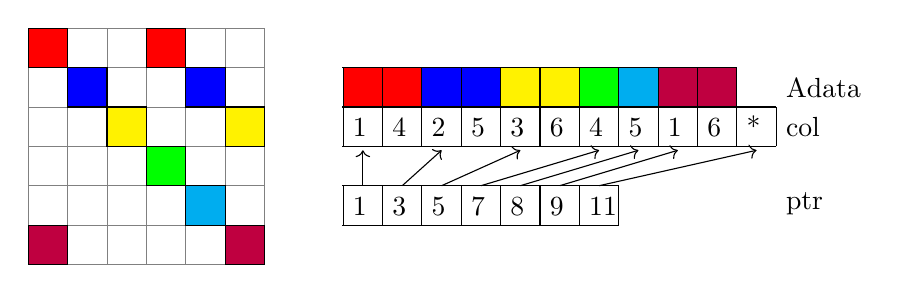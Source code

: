 \begin{tikzpicture}
  \draw[step=0.5,gray,very thin] (-1,0) grid (2.0,3.0);
  \draw[fill=red]    (-1.0,2.5) rectangle (-0.5,3.0);
  \draw[fill=red]    ( 0.5,2.5) rectangle ( 1.0,3.0);
  \draw[fill=blue]   (-0.5,2.0) rectangle ( 0.0,2.5);
  \draw[fill=blue]   ( 1.0,2.0) rectangle ( 1.5,2.5);
  \draw[fill=yellow] ( 0.0,1.5) rectangle ( 0.5,2.0);
  \draw[fill=yellow] ( 1.5,1.5) rectangle ( 2.0,2.0);
  \draw[fill=green]  ( 0.5,1.0) rectangle ( 1.0,1.5);
  \draw[fill=cyan]   ( 1.0,0.5) rectangle ( 1.5,1.0);
  \draw[fill=purple] ( 1.5,0.0) rectangle ( 2.0,0.5);
  \draw[fill=purple] (-1.0,0.0) rectangle (-0.5,0.5);

  \draw[fill=red]    (3.0,2.0) rectangle (4.0,2.5);
  \draw[fill=blue]   (4.0,2.0) rectangle (5.0,2.5);
  \draw[fill=yellow] (5.0,2.0) rectangle (6.0,2.5);
  \draw[fill=green]  (6.0,2.0) rectangle (6.5,2.5);
  \draw[fill=cyan]   (6.5,2.0) rectangle (7.0,2.5);
  \draw[fill=purple] (7.0,2.0) rectangle (8.0,2.5);
  
  \draw[step=0.5,black] (2.99,2.0) grid (8.0,2.5);
  \draw[step=0.5,black] (2.99,1.499) grid (8.5,2.0);
  \draw[step=0.5,black] (2.99,0.499) grid (6.5,1.0);

  \draw (3.0,1.5) node[anchor=south west] {1};
  \draw (3.5,1.5) node[anchor=south west] {4};
  \draw (4.0,1.5) node[anchor=south west] {2};
  \draw (4.5,1.5) node[anchor=south west] {5};
  \draw (5.0,1.5) node[anchor=south west] {3};
  \draw (5.5,1.5) node[anchor=south west] {6};
  \draw (6.0,1.5) node[anchor=south west] {4};
  \draw (6.5,1.5) node[anchor=south west] {5};
  \draw (7.0,1.5) node[anchor=south west] {1};
  \draw (7.5,1.5) node[anchor=south west] {6};
  \draw (8.0,1.5) node[anchor=south west] {*};

  \draw (3.0,0.5) node[anchor=south west] {1};
  \draw (3.5,0.5) node[anchor=south west] {3};
  \draw (4.0,0.5) node[anchor=south west] {5};
  \draw (4.5,0.5) node[anchor=south west] {7};
  \draw (5.0,0.5) node[anchor=south west] {8};
  \draw (5.5,0.5) node[anchor=south west] {9};
  \draw (6.0,0.5) node[anchor=south west] {11};

  \draw [->] (3.25,1.0) -- (3.25,1.45); % 1
  \draw [->] (3.75,1.0) -- (4.25,1.45); % 3
  \draw [->] (4.25,1.0) -- (5.25,1.45); % 5
  \draw [->] (4.75,1.0) -- (6.25,1.45); % 7
  \draw [->] (5.25,1.0) -- (6.75,1.45); % 8
  \draw [->] (5.75,1.0) -- (7.25,1.45); % 9
  \draw [->] (6.25,1.0) -- (8.25,1.45);

  \draw (8.5,2.0) node[anchor=south west] {Adata};
  \draw (8.5,1.5) node[anchor=south west] {col};
  \draw (8.5,0.5) node[anchor=south west] {ptr};
\end{tikzpicture}
